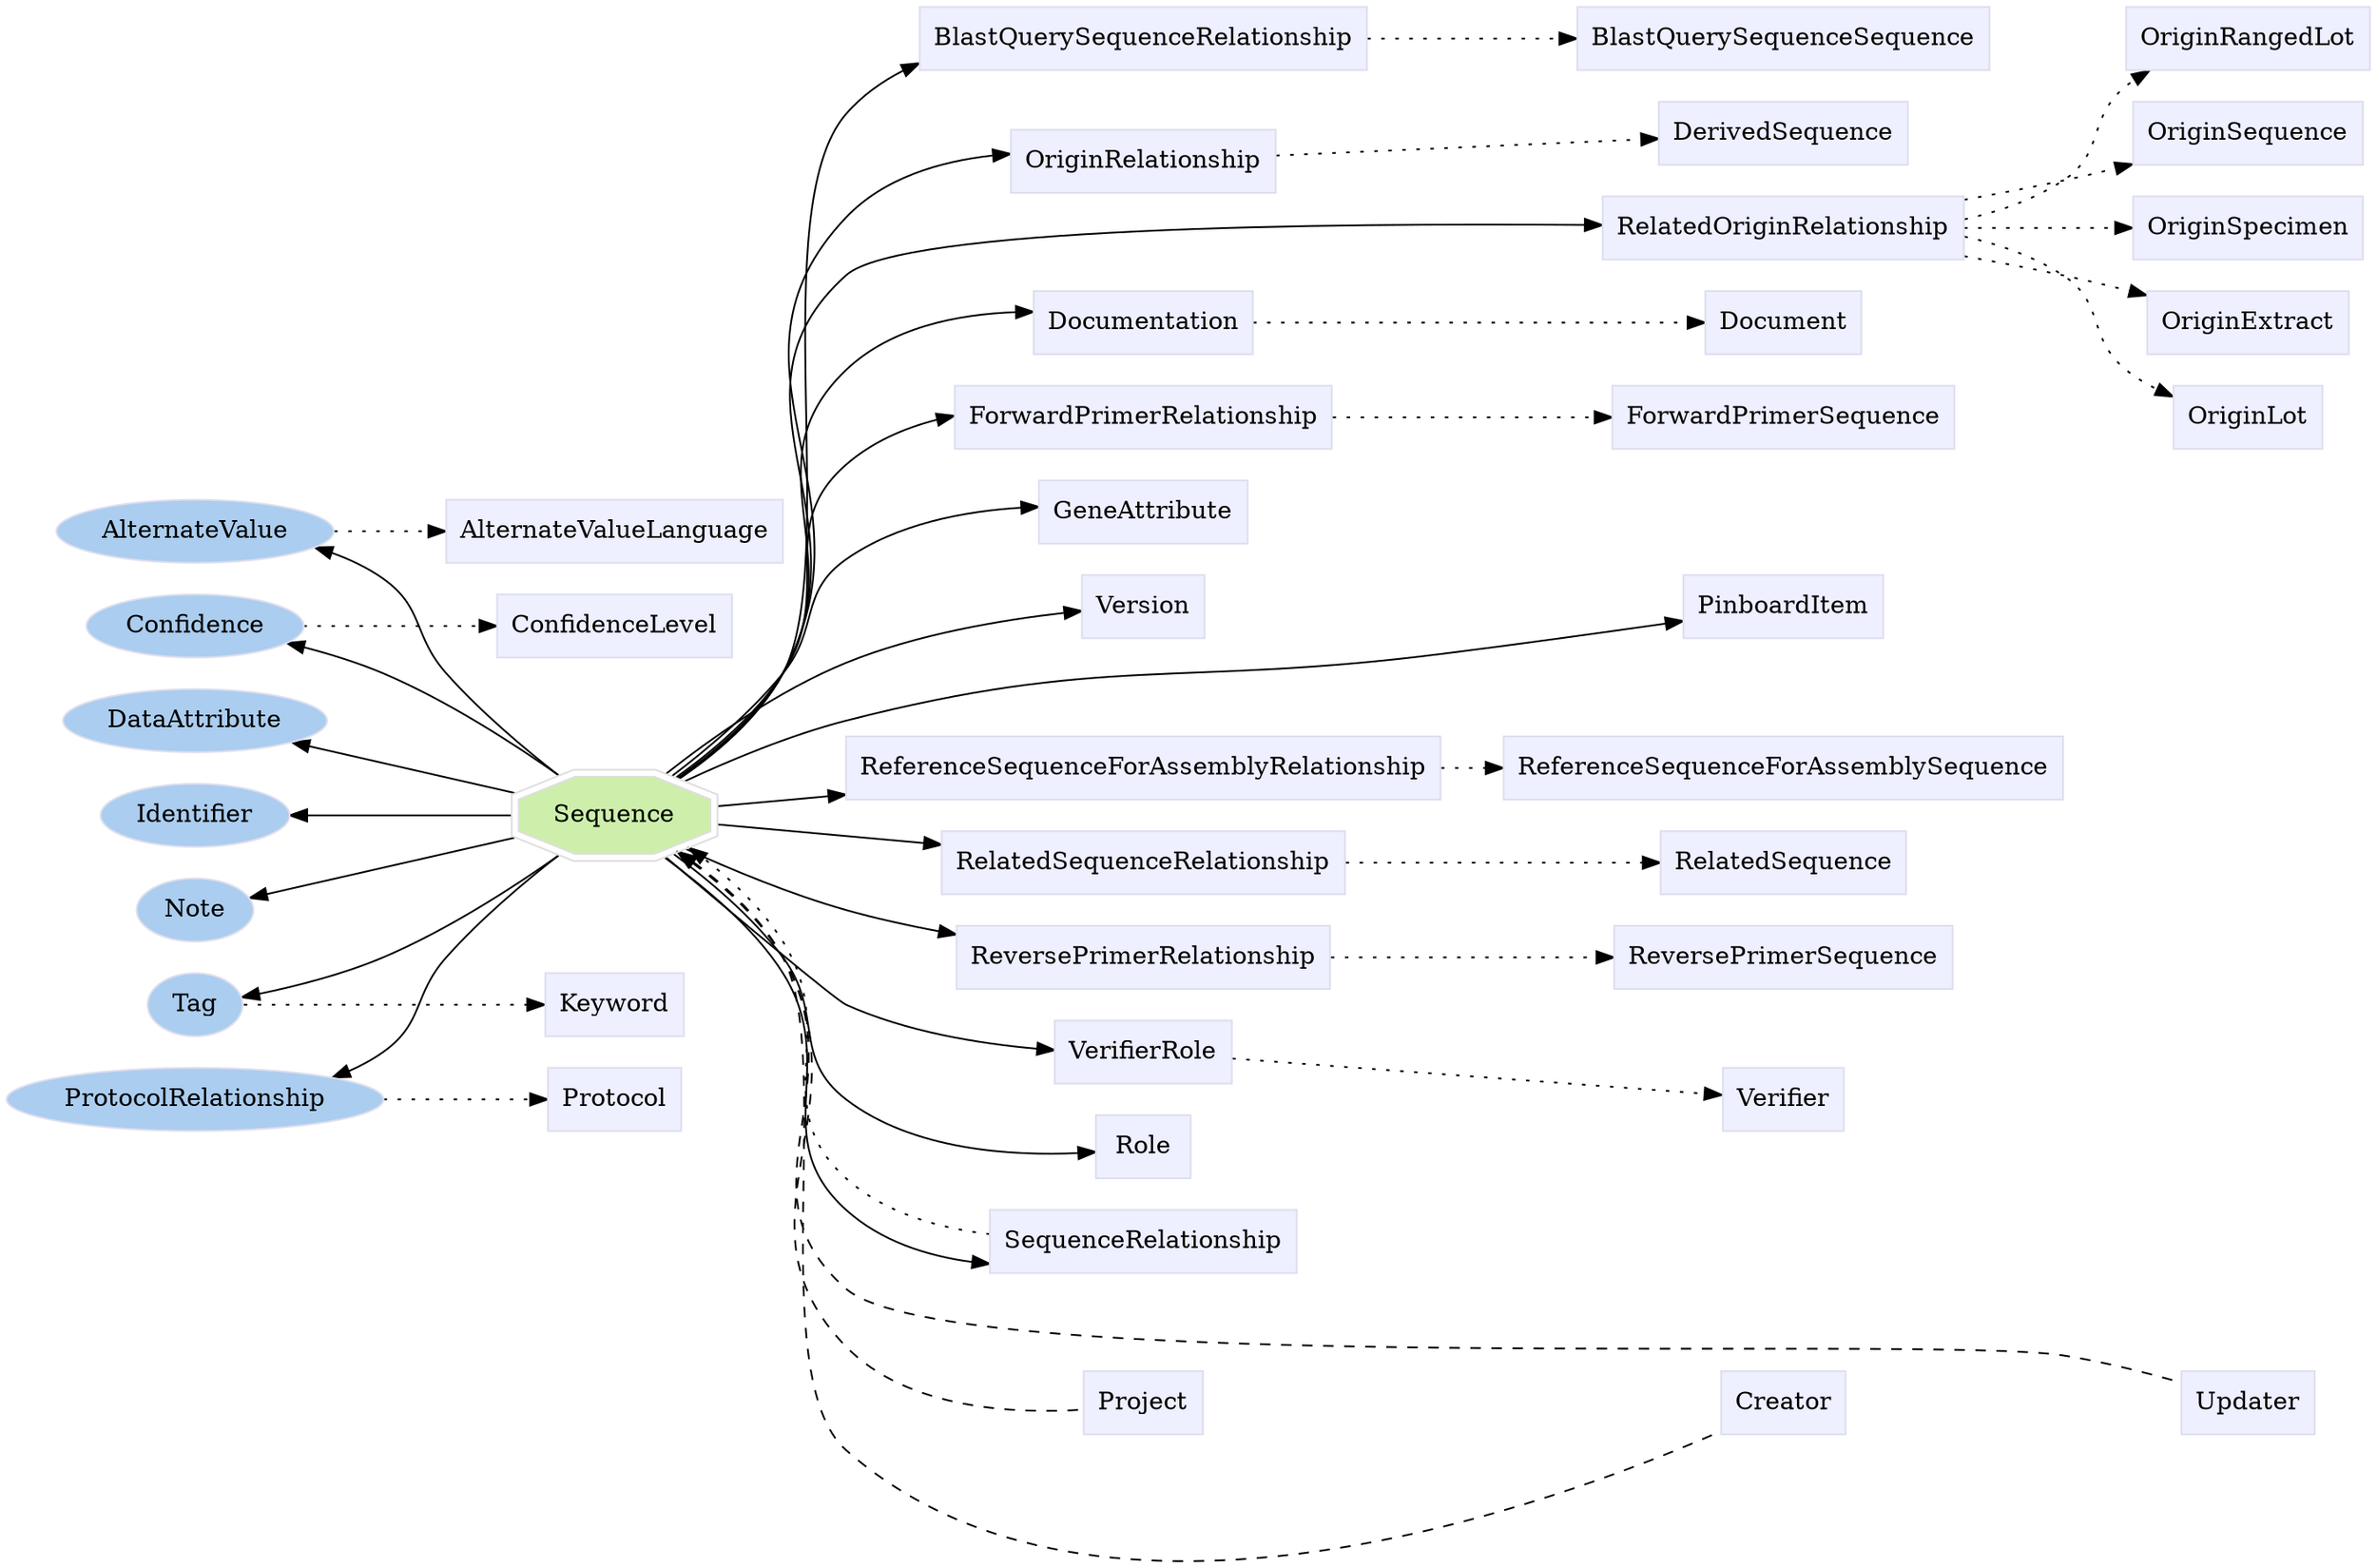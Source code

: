 digraph Sequence {
	graph [bb="0,0,1090.3,872.53",
		label="",
		outputorder=edgesfirst,
		rankdir=LR
	];
	node [label="\N"];
	subgraph annotator_cluster {
		graph [rank=min];
		AlternateValue	[color="#dddeee",
			fillcolor="#abcdef",
			group=annotator,
			height=0.5,
			href="/develop/Data/models.html#alternate-value",
			label=AlternateValue,
			pos="85.142,573.53",
			shape=oval,
			style=filled,
			target=_top,
			width=1.7693];
		Confidence	[color="#dddeee",
			fillcolor="#abcdef",
			group=annotator,
			height=0.5,
			href="/develop/Data/models.html#confidence",
			label=Confidence,
			pos="85.142,519.53",
			shape=oval,
			style=filled,
			target=_top,
			width=1.4082];
		DataAttribute	[color="#dddeee",
			fillcolor="#abcdef",
			group=annotator,
			height=0.5,
			href="/develop/Data/models.html#data-attribute",
			label=DataAttribute,
			pos="85.142,465.53",
			shape=oval,
			style=filled,
			target=_top,
			width=1.6429];
		Identifier	[color="#dddeee",
			fillcolor="#abcdef",
			group=annotator,
			height=0.5,
			href="/develop/Data/models.html#identifier",
			label=Identifier,
			pos="85.142,411.53",
			shape=oval,
			style=filled,
			target=_top,
			width=1.1916];
		Tag	[color="#dddeee",
			fillcolor="#abcdef",
			group=annotator,
			height=0.5,
			href="/develop/Data/models.html#tag",
			label=Tag,
			pos="85.142,303.53",
			shape=oval,
			style=filled,
			target=_top,
			width=0.75];
		Note	[color="#dddeee",
			fillcolor="#abcdef",
			group=annotator,
			height=0.5,
			href="/develop/Data/models.html#note",
			label=Note,
			pos="85.142,357.53",
			shape=oval,
			style=filled,
			target=_top,
			width=0.77632];
		ProtocolRelationship	[color="#dddeee",
			fillcolor="#abcdef",
			group=annotator,
			height=0.5,
			href="/develop/Data/models.html#protocol-relationship",
			label=ProtocolRelationship,
			pos="85.142,249.53",
			shape=oval,
			style=filled,
			target=_top,
			width=2.3651];
	}
	subgraph core {
		Sequence	[color="#dedede",
			fillcolor="#cdefab",
			group=target,
			height=0.61111,
			href="/develop/Data/models.html#sequence",
			label=Sequence,
			pos="281.78,411.53",
			shape=doubleoctagon,
			style=filled,
			target=_top,
			width=1.4399];
	}
	subgraph supporting {
		AlternateValueLanguage	[color="#dddeee",
			fillcolor="#eeefff",
			group=supporting,
			height=0.5,
			href="/develop/Data/models.html#alternate-value-language",
			label=AlternateValueLanguage,
			pos="281.78,573.53",
			shape=box,
			style=filled,
			target=_top,
			width=2.0972];
		BlastQuerySequenceRelationship	[color="#dddeee",
			fillcolor="#eeefff",
			group=supporting,
			height=0.5,
			href="/develop/Data/models.html#blast-query-sequence-relationship",
			label=BlastQuerySequenceRelationship,
			pos="525.78,854.53",
			shape=box,
			style=filled,
			target=_top,
			width=2.75];
		BlastQuerySequenceSequence	[color="#dddeee",
			fillcolor="#eeefff",
			group=supporting,
			height=0.5,
			href="/develop/Data/models.html#blast-query-sequence-sequence",
			label=BlastQuerySequenceSequence,
			pos="818.28,854.53",
			shape=box,
			style=filled,
			target=_top,
			width=2.5278];
		ConfidenceLevel	[color="#dddeee",
			fillcolor="#eeefff",
			group=supporting,
			height=0.5,
			href="/develop/Data/models.html#confidence-level",
			label=ConfidenceLevel,
			pos="281.78,519.53",
			shape=box,
			style=filled,
			target=_top,
			width=1.5139];
		OriginRelationship	[color="#dddeee",
			fillcolor="#eeefff",
			group=supporting,
			height=0.5,
			href="/develop/Data/models.html#origin-relationship",
			label=OriginRelationship,
			pos="525.78,784.53",
			shape=box,
			style=filled,
			target=_top,
			width=1.6667];
		DerivedSequence	[color="#dddeee",
			fillcolor="#eeefff",
			group=supporting,
			height=0.5,
			href="/develop/Data/models.html#derived-sequence",
			label=DerivedSequence,
			pos="818.28,800.53",
			shape=box,
			style=filled,
			target=_top,
			width=1.5556];
		Documentation	[color="#dddeee",
			fillcolor="#eeefff",
			group=supporting,
			height=0.5,
			href="/develop/Data/models.html#documentation",
			label=Documentation,
			pos="525.78,692.53",
			shape=box,
			style=filled,
			target=_top,
			width=1.4028];
		Document	[color="#dddeee",
			fillcolor="#eeefff",
			group=supporting,
			height=0.5,
			href="/develop/Data/models.html#document",
			label=Document,
			pos="818.28,692.53",
			shape=box,
			style=filled,
			target=_top,
			width=1.0278];
		ForwardPrimerRelationship	[color="#dddeee",
			fillcolor="#eeefff",
			group=supporting,
			height=0.5,
			href="/develop/Data/models.html#forward-primer-relationship",
			label=ForwardPrimerRelationship,
			pos="525.78,638.53",
			shape=box,
			style=filled,
			target=_top,
			width=2.3333];
		ForwardPrimerSequence	[color="#dddeee",
			fillcolor="#eeefff",
			group=supporting,
			height=0.5,
			href="/develop/Data/models.html#forward-primer-sequence",
			label=ForwardPrimerSequence,
			pos="818.28,638.53",
			shape=box,
			style=filled,
			target=_top,
			width=2.1111];
		GeneAttribute	[color="#dddeee",
			fillcolor="#eeefff",
			group=supporting,
			height=0.5,
			href="/develop/Data/models.html#gene-attribute",
			label=GeneAttribute,
			pos="525.78,584.53",
			shape=box,
			style=filled,
			target=_top,
			width=1.3056];
		Keyword	[color="#dddeee",
			fillcolor="#eeefff",
			group=supporting,
			height=0.5,
			href="/develop/Data/models.html#keyword",
			label=Keyword,
			pos="281.78,303.53",
			shape=box,
			style=filled,
			target=_top,
			width=0.93056];
		RelatedOriginRelationship	[color="#dddeee",
			fillcolor="#eeefff",
			group=supporting,
			height=0.5,
			href="/develop/Data/models.html#related-origin-relationship",
			label=RelatedOriginRelationship,
			pos="818.28,746.53",
			shape=box,
			style=filled,
			target=_top,
			width=2.2361];
		OriginExtract	[color="#dddeee",
			fillcolor="#eeefff",
			group=supporting,
			height=0.5,
			href="/develop/Data/models.html#origin-extract",
			label=OriginExtract,
			pos="1034.3,692.53",
			shape=box,
			style=filled,
			target=_top,
			width=1.2639];
		OriginLot	[color="#dddeee",
			fillcolor="#eeefff",
			group=supporting,
			height=0.5,
			href="/develop/Data/models.html#origin-lot",
			label=OriginLot,
			pos="1034.3,638.53",
			shape=box,
			style=filled,
			target=_top,
			width=0.98611];
		OriginRangedLot	[color="#dddeee",
			fillcolor="#eeefff",
			group=supporting,
			height=0.5,
			href="/develop/Data/models.html#origin-ranged-lot",
			label=OriginRangedLot,
			pos="1034.3,854.53",
			shape=box,
			style=filled,
			target=_top,
			width=1.5556];
		OriginSequence	[color="#dddeee",
			fillcolor="#eeefff",
			group=supporting,
			height=0.5,
			href="/develop/Data/models.html#origin-sequence",
			label=OriginSequence,
			pos="1034.3,800.53",
			shape=box,
			style=filled,
			target=_top,
			width=1.4444];
		OriginSpecimen	[color="#dddeee",
			fillcolor="#eeefff",
			group=supporting,
			height=0.5,
			href="/develop/Data/models.html#origin-specimen",
			label=OriginSpecimen,
			pos="1034.3,746.53",
			shape=box,
			style=filled,
			target=_top,
			width=1.4722];
		PinboardItem	[color="#dddeee",
			fillcolor="#eeefff",
			group=supporting,
			height=0.5,
			href="/develop/Data/models.html#pinboard-item",
			label=PinboardItem,
			pos="818.28,530.53",
			shape=box,
			style=filled,
			target=_top,
			width=1.2639];
		Protocol	[color="#dddeee",
			fillcolor="#eeefff",
			group=supporting,
			height=0.5,
			href="/develop/Data/models.html#protocol",
			label=Protocol,
			pos="281.78,249.53",
			shape=box,
			style=filled,
			target=_top,
			width=0.86111];
		ReferenceSequenceForAssemblyRelationship	[color="#dddeee",
			fillcolor="#eeefff",
			group=supporting,
			height=0.5,
			href="/develop/Data/models.html#reference-sequence-for-assembly-relationship",
			label=ReferenceSequenceForAssemblyRelationship,
			pos="525.78,438.53",
			shape=box,
			style=filled,
			target=_top,
			width=3.6806];
		ReferenceSequenceForAssemblySequence	[color="#dddeee",
			fillcolor="#eeefff",
			group=supporting,
			height=0.5,
			href="/develop/Data/models.html#reference-sequence-for-assembly-sequence",
			label=ReferenceSequenceForAssemblySequence,
			pos="818.28,438.53",
			shape=box,
			style=filled,
			target=_top,
			width=3.4444];
		RelatedSequenceRelationship	[color="#dddeee",
			fillcolor="#eeefff",
			group=supporting,
			height=0.5,
			href="/develop/Data/models.html#related-sequence-relationship",
			label=RelatedSequenceRelationship,
			pos="525.78,384.53",
			shape=box,
			style=filled,
			target=_top,
			width=2.4722];
		RelatedSequence	[color="#dddeee",
			fillcolor="#eeefff",
			group=supporting,
			height=0.5,
			href="/develop/Data/models.html#related-sequence",
			label=RelatedSequence,
			pos="818.28,384.53",
			shape=box,
			style=filled,
			target=_top,
			width=1.5278];
		ReversePrimerRelationship	[color="#dddeee",
			fillcolor="#eeefff",
			group=supporting,
			height=0.5,
			href="/develop/Data/models.html#reverse-primer-relationship",
			label=ReversePrimerRelationship,
			pos="525.78,330.53",
			shape=box,
			style=filled,
			target=_top,
			width=2.3056];
		ReversePrimerSequence	[color="#dddeee",
			fillcolor="#eeefff",
			group=supporting,
			height=0.5,
			href="/develop/Data/models.html#reverse-primer-sequence",
			label=ReversePrimerSequence,
			pos="818.28,330.53",
			shape=box,
			style=filled,
			target=_top,
			width=2.0694];
		Role	[color="#dddeee",
			fillcolor="#eeefff",
			group=supporting,
			height=0.5,
			href="/develop/Data/models.html#role",
			label=Role,
			pos="525.78,222.53",
			shape=box,
			style=filled,
			target=_top,
			width=0.75];
		SequenceRelationship	[color="#dddeee",
			fillcolor="#eeefff",
			group=supporting,
			height=0.5,
			href="/develop/Data/models.html#sequence-relationship",
			label=SequenceRelationship,
			pos="525.78,168.53",
			shape=box,
			style=filled,
			target=_top,
			width=1.9028];
		VerifierRole	[color="#dddeee",
			fillcolor="#eeefff",
			group=supporting,
			height=0.5,
			href="/develop/Data/models.html#verifier-role",
			label=VerifierRole,
			pos="525.78,276.53",
			shape=box,
			style=filled,
			target=_top,
			width=1.1528];
		Verifier	[color="#dddeee",
			fillcolor="#eeefff",
			group=supporting,
			height=0.5,
			href="/develop/Data/models.html#verifier",
			label=Verifier,
			pos="818.28,249.53",
			shape=box,
			style=filled,
			target=_top,
			width=0.79167];
		Version	[color="#dddeee",
			fillcolor="#eeefff",
			group=supporting,
			height=0.5,
			href="/develop/Data/models.html#version",
			label=Version,
			pos="525.78,530.53",
			shape=box,
			style=filled,
			target=_top,
			width=0.80556];
		Creator	[color="#dddeee",
			fillcolor="#eeefff",
			group=supporting,
			height=0.5,
			href="/develop/Data/models.html#creator",
			label=Creator,
			pos="818.28,76.526",
			shape=box,
			style=filled,
			target=_top,
			width=0.79167];
		Project	[color="#dddeee",
			fillcolor="#eeefff",
			group=supporting,
			height=0.5,
			href="/develop/Data/models.html#project",
			label=Project,
			pos="525.78,76.526",
			shape=box,
			style=filled,
			target=_top,
			width=0.76389];
		Updater	[color="#dddeee",
			fillcolor="#eeefff",
			group=supporting,
			height=0.5,
			href="/develop/Data/models.html#updater",
			label=Updater,
			pos="1034.3,76.526",
			shape=box,
			style=filled,
			target=_top,
			width=0.83333];
	}
	AlternateValue -> AlternateValueLanguage	[pos="e,206.2,573.53 149.07,573.53 164.01,573.53 180.19,573.53 195.94,573.53",
		style=dotted];
	Confidence -> ConfidenceLevel	[pos="e,226.94,519.53 136.01,519.53 160.58,519.53 190.47,519.53 216.71,519.53",
		style=dotted];
	Tag -> Keyword	[pos="e,248.15,303.53 112.39,303.53 144.55,303.53 199.46,303.53 237.81,303.53",
		style=dotted];
	ProtocolRelationship -> Protocol	[pos="e,250.58,249.53 170.38,249.53 194.71,249.53 220.14,249.53 240.46,249.53",
		style=dotted];
	Sequence -> AlternateValue	[pos="e,137.32,563.13 259.26,433.05 243.84,448.92 222.93,471.34 206.28,492.53 188.47,515.21 193.31,529.15 170.28,546.53 163.26,551.83 \
155.15,556.12 146.8,559.57"];
	Sequence -> Confidence	[pos="e,127,509.3 257.26,432.28 235.84,450.29 202.71,476 170.28,492.53 159.82,497.86 148.09,502.42 136.78,506.19"];
	Sequence -> DataAttribute	[pos="e,129.34,453.54 235.68,424.04 206.91,432.02 169.49,442.4 139.29,450.78"];
	Sequence -> Identifier	[pos="e,128.38,411.53 230,411.53 201.85,411.53 166.91,411.53 138.52,411.53"];
	Sequence -> Tag	[pos="e,110.9,309.22 257.26,390.77 235.84,372.76 202.71,347.06 170.28,330.53 154.7,322.58 136.31,316.36 120.7,311.9"];
	Sequence -> Note	[pos="e,111.19,364.48 235.77,399.04 200.83,389.34 153.09,376.1 121.02,367.2"];
	Sequence -> ProtocolRelationship	[pos="e,144.35,262.5 259.26,390 243.84,374.13 222.93,351.71 206.28,330.53 188.47,307.84 193.31,293.91 170.28,276.53 165.22,272.7 159.6,\
269.41 153.73,266.58"];
	Sequence -> BlastQuerySequenceRelationship	[pos="e,426.59,836.69 308.34,431.68 325.25,446.56 346.26,468.36 357.28,492.53 386.89,557.43 348.23,756.22 393.28,811.53 400.01,819.78 \
408.35,826.47 417.54,831.88"];
	Sequence -> OriginRelationship	[pos="e,465.54,784.34 307.79,431.45 324.67,446.38 345.88,468.33 357.28,492.53 407.04,598.04 315.07,665.97 393.28,752.53 409.07,769.99 \
432.63,778.69 455.47,782.8"];
	Sequence -> Documentation	[pos="e,475.2,694.84 307.29,431.69 323.93,446.74 345.07,468.73 357.28,492.53 393.16,562.39 337.68,610.07 393.28,665.53 411.92,684.11 439.71,\
691.56 464.94,694.07"];
	Sequence -> ForwardPrimerRelationship	[pos="e,441.6,635.21 306.64,432.04 322.99,447.25 344.02,469.3 357.28,492.53 384.68,540.51 352.47,574.28 393.28,611.53 404.12,621.42 417.59,\
628.08 431.73,632.5"];
	Sequence -> GeneAttribute	[pos="e,478.63,584.41 304.84,432.65 320.53,448.32 341.53,470.67 357.28,492.53 376.6,519.31 366.67,537.97 393.28,557.53 414.83,573.36 443.46,\
580.42 468.51,583.4"];
	Sequence -> RelatedOriginRelationship	[pos="e,737.62,752.79 307.64,431.52 324.45,446.48 345.64,468.45 357.28,492.53 401.76,584.49 317.75,650.76 393.28,719.53 440.49,762.5 617.71,\
759.71 727.54,753.39"];
	Sequence -> PinboardItem	[pos="e,772.44,522.59 313.15,429.59 334.78,441.63 364.92,456.8 393.28,465.53 507.01,500.52 540.73,485.12 658.28,503.53 692.95,508.95 731.79,\
515.54 762.4,520.85"];
	Sequence -> ReferenceSequenceForAssemblyRelationship	[pos="e,392.84,423.81 333.52,417.19 348.23,418.83 365.07,420.71 382.51,422.65"];
	Sequence -> RelatedSequenceRelationship	[pos="e,436.45,394.38 333.52,405.87 360.4,402.87 394.38,399.08 426.21,395.52"];
	Sequence -> ReversePrimerRelationship	[pos="e,442.56,344.08 313.8,393.74 335.46,381.98 365.39,367.03 393.28,357.53 405.77,353.27 419.15,349.58 432.44,346.41"];
	Sequence -> Role	[pos="e,498.63,221.2 305.77,390.48 321.7,375.02 342.61,352.89 357.28,330.53 378.9,297.59 362.59,274.22 393.28,249.53 420.13,227.93 459.83,\
222.27 488.58,221.35"];
	Sequence -> SequenceRelationship	[pos="e,457.03,160.06 301.12,389.43 318.1,372.33 342.85,347.82 357.28,321.53 387.17,267.09 348.12,229.14 393.28,186.53 407.86,172.78 427.48,\
165.22 447.1,161.58"];
	Sequence -> VerifierRole	[pos="e,484.24,278.9 302.75,389.24 328.53,360.96 372.56,314.54 393.28,303.53 418.07,290.36 448.63,283.61 474.05,280.15"];
	Sequence -> Version	[pos="e,496.66,527.23 304.11,432.97 325.06,452.83 358.81,481.75 393.28,498.53 422.85,512.91 459.38,521.13 486.43,525.63"];
	Sequence -> Creator	[dir=back,
		pos="s,308.22,391.32 315.96,384.24 331.1,369.89 347.74,351.03 357.28,330.53 383.84,273.45 346.03,91.118 393.28,49.526 508.18,-51.588 \
715.38,28.952 789.77,63.099",
		style=dashed];
	Sequence -> Project	[dir=back,
		pos="s,307.61,391.53 315.34,384.41 330.49,369.99 347.33,351.02 357.28,330.53 400.96,240.62 325.41,181.91 393.28,108.53 420.01,79.634 \
468.06,74.851 498.09,74.997",
		style=dashed];
	Sequence -> Updater	[dir=back,
		pos="s,307.41,391.43 315.1,384.29 330.19,369.84 347.05,350.88 357.28,330.53 395.7,254.13 329.33,198.29 393.28,141.53 439.02,100.94 882.11,\
114.4 942.28,103.53 963.37,99.717 986.5,92.814 1004.2,86.942",
		style=dashed];
	BlastQuerySequenceRelationship -> BlastQuerySequenceSequence	[pos="e,726.86,854.53 625.13,854.53 654.58,854.53 686.91,854.53 716.51,854.53",
		style=dotted];
	OriginRelationship -> DerivedSequence	[pos="e,762.16,797.49 585.92,787.78 634.19,790.44 702.31,794.19 752.14,796.94",
		style=dotted];
	OriginRelationship -> RelatedOriginRelationship	[pos="e,737.58,756.95 585.92,776.79 626.65,771.46 681.51,764.29 727.59,758.26",
		style=invis];
	Documentation -> Document	[pos="e,781.19,692.53 576.39,692.53 630.93,692.53 717.86,692.53 771.03,692.53",
		style=dotted];
	ForwardPrimerRelationship -> ForwardPrimerSequence	[pos="e,741.97,638.53 610.03,638.53 648.2,638.53 693.4,638.53 731.83,638.53",
		style=dotted];
	RelatedOriginRelationship -> OriginExtract	[pos="e,988.57,706.49 898.88,729.94 913.37,726.67 928.31,723.13 942.28,719.53 954.13,716.47 966.75,712.92 978.71,709.42",
		style=dotted];
	RelatedOriginRelationship -> OriginLot	[pos="e,998.68,652.05 899.07,738.33 914.3,734.26 929.47,728.28 942.28,719.53 966.1,703.25 956.59,684.54 978.28,665.53 981.75,662.49 985.63,\
659.7 989.66,657.17",
		style=dotted];
	RelatedOriginRelationship -> OriginRangedLot	[pos="e,990.68,836.51 899.07,754.73 914.3,758.79 929.47,764.77 942.28,773.53 966.1,789.8 956.59,808.52 978.28,827.53 979.58,828.66 980.93,\
829.76 982.32,830.82",
		style=dotted];
	RelatedOriginRelationship -> OriginSequence	[pos="e,981.97,784.6 898.88,763.12 913.37,766.39 928.31,769.92 942.28,773.53 951.98,776.03 962.2,778.86 972.14,781.73",
		style=dotted];
	RelatedOriginRelationship -> OriginSpecimen	[pos="e,981.13,746.53 898.97,746.53 922.78,746.53 948.51,746.53 971.03,746.53",
		style=dotted];
	ReferenceSequenceForAssemblyRelationship -> ReferenceSequenceForAssemblySequence	[pos="e,694.06,438.53 658.44,438.53 666.87,438.53 675.36,438.53 683.8,438.53",
		style=dotted];
	RelatedSequenceRelationship -> RelatedSequence	[pos="e,763.1,384.53 615.13,384.53 659.6,384.53 712.53,384.53 753.07,384.53",
		style=dotted];
	ReversePrimerRelationship -> ReversePrimerSequence	[pos="e,743.34,330.53 608.87,330.53 647.68,330.53 693.96,330.53 733.05,330.53",
		style=dotted];
	Role -> Verifier	[pos="e,789.51,246.94 552.82,224.95 604.32,229.73 719.39,240.43 779.33,246",
		style=invis];
	SequenceRelationship -> Sequence	[pos="e,313.06,393.34 457.03,176.97 434.25,180.84 410.32,188.45 393.28,204.53 348.12,247.14 387.17,285.09 357.28,339.53 347.83,356.75 \
333.95,373.2 320.73,386.14",
		style=dotted];
	VerifierRole -> Verifier	[pos="e,789.5,252.11 567.48,272.74 623.82,267.51 724.78,258.12 779.51,253.04",
		style=dotted];
	Version -> PinboardItem	[pos="e,772.66,530.53 554.9,530.53 602.69,530.53 700.55,530.53 762.32,530.53",
		style=invis];
	Creator -> Updater	[pos="e,1004.1,76.526 846.82,76.526 884.26,76.526 951.44,76.526 994.11,76.526",
		style=invis];
	Project -> Creator	[pos="e,789.63,76.526 553.33,76.526 605.13,76.526 719.8,76.526 779.5,76.526",
		style=invis];
}
